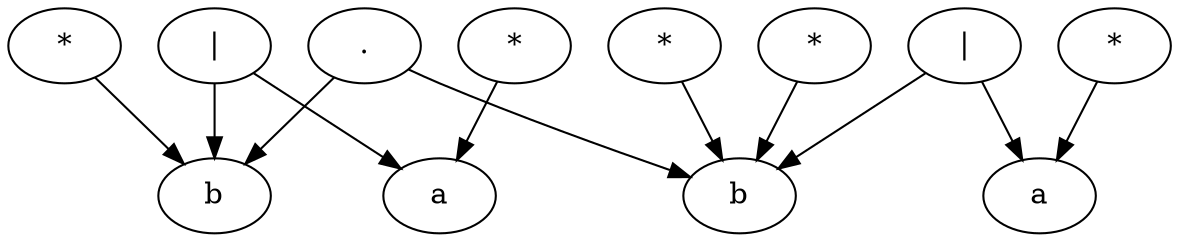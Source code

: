 // AST
digraph {
	rankdir=TB
	node0 [label="."]
	node1 [label="|"]
	node2 [label="*"]
	node3 [label=a]
	node2 -> node3
	node1 -> node3
	node4 [label="*"]
	node5 [label=b]
	node4 -> node5
	node1 -> node5
	node0 -> node5
	node6 [label="*"]
	node7 [label="|"]
	node8 [label="*"]
	node9 [label=a]
	node8 -> node9
	node7 -> node9
	node10 [label="*"]
	node11 [label=b]
	node10 -> node11
	node7 -> node11
	node6 -> node11
	node0 -> node11
}
